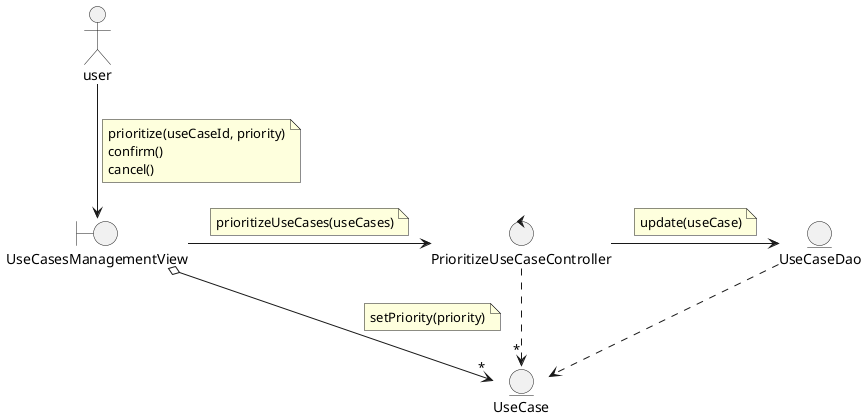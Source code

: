 @startuml

actor user

boundary UseCasesManagementView

control PrioritizeUseCaseController

entity UseCaseDao
entity UseCase

user -down-> UseCasesManagementView
    note on link
        prioritize(useCaseId, priority)
        confirm()
        cancel()
    end note
UseCasesManagementView -right-> PrioritizeUseCaseController
    note on link
        prioritizeUseCases(useCases)
    end note
PrioritizeUseCaseController -right-> UseCaseDao
    note on link
        update(useCase)
    end note

UseCasesManagementView o-down-> "*" UseCase
    note on link
        setPriority(priority)
    end note
PrioritizeUseCaseController .down.> "*" UseCase
UseCaseDao .down.> UseCase

@enduml
